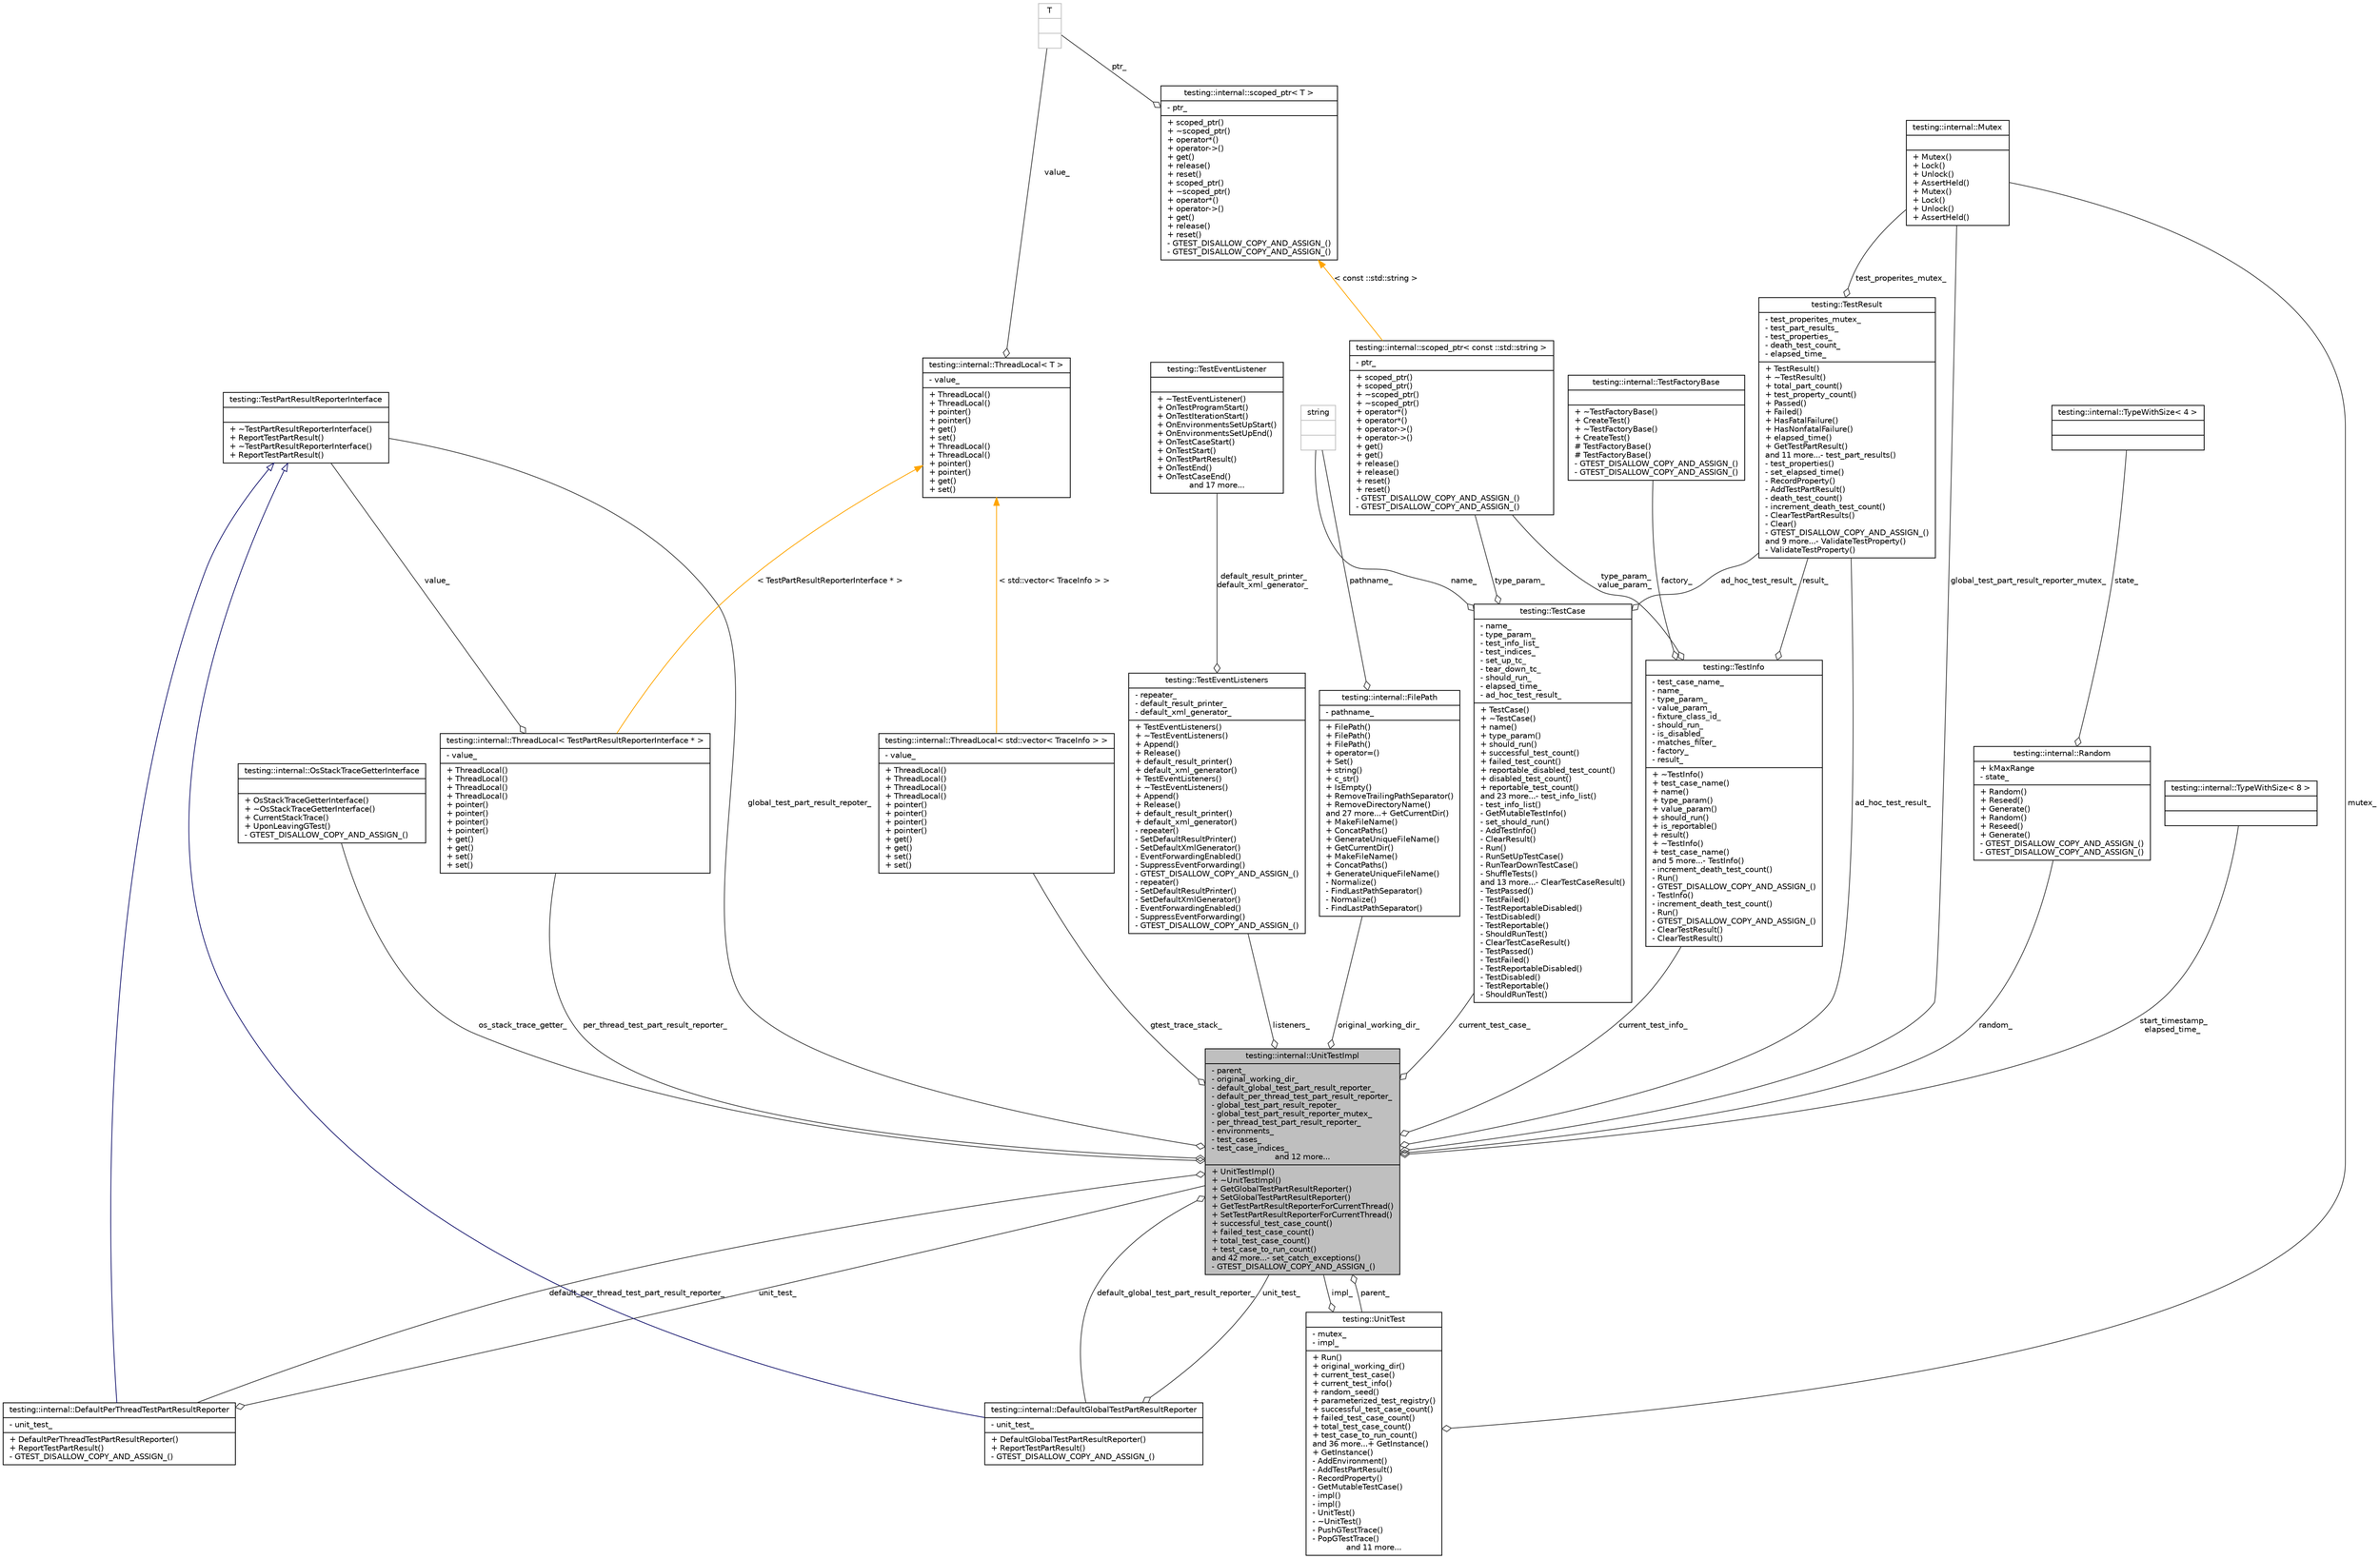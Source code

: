 digraph G
{
  edge [fontname="Helvetica",fontsize="10",labelfontname="Helvetica",labelfontsize="10"];
  node [fontname="Helvetica",fontsize="10",shape=record];
  Node1 [label="{testing::internal::UnitTestImpl\n|- parent_\l- original_working_dir_\l- default_global_test_part_result_reporter_\l- default_per_thread_test_part_result_reporter_\l- global_test_part_result_repoter_\l- global_test_part_result_reporter_mutex_\l- per_thread_test_part_result_reporter_\l- environments_\l- test_cases_\l- test_case_indices_\land 12 more...|+ UnitTestImpl()\l+ ~UnitTestImpl()\l+ GetGlobalTestPartResultReporter()\l+ SetGlobalTestPartResultReporter()\l+ GetTestPartResultReporterForCurrentThread()\l+ SetTestPartResultReporterForCurrentThread()\l+ successful_test_case_count()\l+ failed_test_case_count()\l+ total_test_case_count()\l+ test_case_to_run_count()\land 42 more...- set_catch_exceptions()\l- GTEST_DISALLOW_COPY_AND_ASSIGN_()\l}",height=0.2,width=0.4,color="black", fillcolor="grey75", style="filled" fontcolor="black"];
  Node2 -> Node1 [color="grey25",fontsize="10",style="solid",label=" random_" ,arrowhead="odiamond",fontname="Helvetica"];
  Node2 [label="{testing::internal::Random\n|+ kMaxRange\l- state_\l|+ Random()\l+ Reseed()\l+ Generate()\l+ Random()\l+ Reseed()\l+ Generate()\l- GTEST_DISALLOW_COPY_AND_ASSIGN_()\l- GTEST_DISALLOW_COPY_AND_ASSIGN_()\l}",height=0.2,width=0.4,color="black", fillcolor="white", style="filled",URL="$classtesting_1_1internal_1_1Random.html"];
  Node3 -> Node2 [color="grey25",fontsize="10",style="solid",label=" state_" ,arrowhead="odiamond",fontname="Helvetica"];
  Node3 [label="{testing::internal::TypeWithSize\< 4 \>\n||}",height=0.2,width=0.4,color="black", fillcolor="white", style="filled",URL="$classtesting_1_1internal_1_1TypeWithSize_3_014_01_4.html"];
  Node4 -> Node1 [color="grey25",fontsize="10",style="solid",label=" ad_hoc_test_result_" ,arrowhead="odiamond",fontname="Helvetica"];
  Node4 [label="{testing::TestResult\n|- test_properites_mutex_\l- test_part_results_\l- test_properties_\l- death_test_count_\l- elapsed_time_\l|+ TestResult()\l+ ~TestResult()\l+ total_part_count()\l+ test_property_count()\l+ Passed()\l+ Failed()\l+ HasFatalFailure()\l+ HasNonfatalFailure()\l+ elapsed_time()\l+ GetTestPartResult()\land 11 more...- test_part_results()\l- test_properties()\l- set_elapsed_time()\l- RecordProperty()\l- AddTestPartResult()\l- death_test_count()\l- increment_death_test_count()\l- ClearTestPartResults()\l- Clear()\l- GTEST_DISALLOW_COPY_AND_ASSIGN_()\land 9 more...- ValidateTestProperty()\l- ValidateTestProperty()\l}",height=0.2,width=0.4,color="black", fillcolor="white", style="filled",URL="$classtesting_1_1TestResult.html"];
  Node5 -> Node4 [color="grey25",fontsize="10",style="solid",label=" test_properites_mutex_" ,arrowhead="odiamond",fontname="Helvetica"];
  Node5 [label="{testing::internal::Mutex\n||+ Mutex()\l+ Lock()\l+ Unlock()\l+ AssertHeld()\l+ Mutex()\l+ Lock()\l+ Unlock()\l+ AssertHeld()\l}",height=0.2,width=0.4,color="black", fillcolor="white", style="filled",URL="$classtesting_1_1internal_1_1Mutex.html"];
  Node6 -> Node1 [color="grey25",fontsize="10",style="solid",label=" per_thread_test_part_result_reporter_" ,arrowhead="odiamond",fontname="Helvetica"];
  Node6 [label="{testing::internal::ThreadLocal\< TestPartResultReporterInterface * \>\n|- value_\l|+ ThreadLocal()\l+ ThreadLocal()\l+ ThreadLocal()\l+ ThreadLocal()\l+ pointer()\l+ pointer()\l+ pointer()\l+ pointer()\l+ get()\l+ get()\l+ set()\l+ set()\l}",height=0.2,width=0.4,color="black", fillcolor="white", style="filled",URL="$classtesting_1_1internal_1_1ThreadLocal.html"];
  Node7 -> Node6 [color="grey25",fontsize="10",style="solid",label=" value_" ,arrowhead="odiamond",fontname="Helvetica"];
  Node7 [label="{testing::TestPartResultReporterInterface\n||+ ~TestPartResultReporterInterface()\l+ ReportTestPartResult()\l+ ~TestPartResultReporterInterface()\l+ ReportTestPartResult()\l}",height=0.2,width=0.4,color="black", fillcolor="white", style="filled",URL="$classtesting_1_1TestPartResultReporterInterface.html"];
  Node8 -> Node6 [dir="back",color="orange",fontsize="10",style="solid",label=" \< TestPartResultReporterInterface * \>" ,fontname="Helvetica"];
  Node8 [label="{testing::internal::ThreadLocal\< T \>\n|- value_\l|+ ThreadLocal()\l+ ThreadLocal()\l+ pointer()\l+ pointer()\l+ get()\l+ set()\l+ ThreadLocal()\l+ ThreadLocal()\l+ pointer()\l+ pointer()\l+ get()\l+ set()\l}",height=0.2,width=0.4,color="black", fillcolor="white", style="filled",URL="$classtesting_1_1internal_1_1ThreadLocal.html"];
  Node9 -> Node8 [color="grey25",fontsize="10",style="solid",label=" value_" ,arrowhead="odiamond",fontname="Helvetica"];
  Node9 [label="{T\n||}",height=0.2,width=0.4,color="grey75", fillcolor="white", style="filled"];
  Node10 -> Node1 [color="grey25",fontsize="10",style="solid",label=" parent_" ,arrowhead="odiamond",fontname="Helvetica"];
  Node10 [label="{testing::UnitTest\n|- mutex_\l- impl_\l|+ Run()\l+ original_working_dir()\l+ current_test_case()\l+ current_test_info()\l+ random_seed()\l+ parameterized_test_registry()\l+ successful_test_case_count()\l+ failed_test_case_count()\l+ total_test_case_count()\l+ test_case_to_run_count()\land 36 more...+ GetInstance()\l+ GetInstance()\l- AddEnvironment()\l- AddTestPartResult()\l- RecordProperty()\l- GetMutableTestCase()\l- impl()\l- impl()\l- UnitTest()\l- ~UnitTest()\l- PushGTestTrace()\l- PopGTestTrace()\land 11 more...}",height=0.2,width=0.4,color="black", fillcolor="white", style="filled",URL="$classtesting_1_1UnitTest.html"];
  Node1 -> Node10 [color="grey25",fontsize="10",style="solid",label=" impl_" ,arrowhead="odiamond",fontname="Helvetica"];
  Node5 -> Node10 [color="grey25",fontsize="10",style="solid",label=" mutex_" ,arrowhead="odiamond",fontname="Helvetica"];
  Node11 -> Node1 [color="grey25",fontsize="10",style="solid",label=" start_timestamp_\nelapsed_time_" ,arrowhead="odiamond",fontname="Helvetica"];
  Node11 [label="{testing::internal::TypeWithSize\< 8 \>\n||}",height=0.2,width=0.4,color="black", fillcolor="white", style="filled",URL="$classtesting_1_1internal_1_1TypeWithSize_3_018_01_4.html"];
  Node7 -> Node1 [color="grey25",fontsize="10",style="solid",label=" global_test_part_result_repoter_" ,arrowhead="odiamond",fontname="Helvetica"];
  Node12 -> Node1 [color="grey25",fontsize="10",style="solid",label=" os_stack_trace_getter_" ,arrowhead="odiamond",fontname="Helvetica"];
  Node12 [label="{testing::internal::OsStackTraceGetterInterface\n||+ OsStackTraceGetterInterface()\l+ ~OsStackTraceGetterInterface()\l+ CurrentStackTrace()\l+ UponLeavingGTest()\l- GTEST_DISALLOW_COPY_AND_ASSIGN_()\l}",height=0.2,width=0.4,color="black", fillcolor="white", style="filled",URL="$classtesting_1_1internal_1_1OsStackTraceGetterInterface.html"];
  Node13 -> Node1 [color="grey25",fontsize="10",style="solid",label=" listeners_" ,arrowhead="odiamond",fontname="Helvetica"];
  Node13 [label="{testing::TestEventListeners\n|- repeater_\l- default_result_printer_\l- default_xml_generator_\l|+ TestEventListeners()\l+ ~TestEventListeners()\l+ Append()\l+ Release()\l+ default_result_printer()\l+ default_xml_generator()\l+ TestEventListeners()\l+ ~TestEventListeners()\l+ Append()\l+ Release()\l+ default_result_printer()\l+ default_xml_generator()\l- repeater()\l- SetDefaultResultPrinter()\l- SetDefaultXmlGenerator()\l- EventForwardingEnabled()\l- SuppressEventForwarding()\l- GTEST_DISALLOW_COPY_AND_ASSIGN_()\l- repeater()\l- SetDefaultResultPrinter()\l- SetDefaultXmlGenerator()\l- EventForwardingEnabled()\l- SuppressEventForwarding()\l- GTEST_DISALLOW_COPY_AND_ASSIGN_()\l}",height=0.2,width=0.4,color="black", fillcolor="white", style="filled",URL="$classtesting_1_1TestEventListeners.html"];
  Node14 -> Node13 [color="grey25",fontsize="10",style="solid",label=" default_result_printer_\ndefault_xml_generator_" ,arrowhead="odiamond",fontname="Helvetica"];
  Node14 [label="{testing::TestEventListener\n||+ ~TestEventListener()\l+ OnTestProgramStart()\l+ OnTestIterationStart()\l+ OnEnvironmentsSetUpStart()\l+ OnEnvironmentsSetUpEnd()\l+ OnTestCaseStart()\l+ OnTestStart()\l+ OnTestPartResult()\l+ OnTestEnd()\l+ OnTestCaseEnd()\land 17 more...}",height=0.2,width=0.4,color="black", fillcolor="white", style="filled",URL="$classtesting_1_1TestEventListener.html"];
  Node15 -> Node1 [color="grey25",fontsize="10",style="solid",label=" original_working_dir_" ,arrowhead="odiamond",fontname="Helvetica"];
  Node15 [label="{testing::internal::FilePath\n|- pathname_\l|+ FilePath()\l+ FilePath()\l+ FilePath()\l+ operator=()\l+ Set()\l+ string()\l+ c_str()\l+ IsEmpty()\l+ RemoveTrailingPathSeparator()\l+ RemoveDirectoryName()\land 27 more...+ GetCurrentDir()\l+ MakeFileName()\l+ ConcatPaths()\l+ GenerateUniqueFileName()\l+ GetCurrentDir()\l+ MakeFileName()\l+ ConcatPaths()\l+ GenerateUniqueFileName()\l- Normalize()\l- FindLastPathSeparator()\l- Normalize()\l- FindLastPathSeparator()\l}",height=0.2,width=0.4,color="black", fillcolor="white", style="filled",URL="$classtesting_1_1internal_1_1FilePath.html"];
  Node16 -> Node15 [color="grey25",fontsize="10",style="solid",label=" pathname_" ,arrowhead="odiamond",fontname="Helvetica"];
  Node16 [label="{string\n||}",height=0.2,width=0.4,color="grey75", fillcolor="white", style="filled"];
  Node5 -> Node1 [color="grey25",fontsize="10",style="solid",label=" global_test_part_result_reporter_mutex_" ,arrowhead="odiamond",fontname="Helvetica"];
  Node17 -> Node1 [color="grey25",fontsize="10",style="solid",label=" default_global_test_part_result_reporter_" ,arrowhead="odiamond",fontname="Helvetica"];
  Node17 [label="{testing::internal::DefaultGlobalTestPartResultReporter\n|- unit_test_\l|+ DefaultGlobalTestPartResultReporter()\l+ ReportTestPartResult()\l- GTEST_DISALLOW_COPY_AND_ASSIGN_()\l}",height=0.2,width=0.4,color="black", fillcolor="white", style="filled",URL="$classtesting_1_1internal_1_1DefaultGlobalTestPartResultReporter.html"];
  Node7 -> Node17 [dir="back",color="midnightblue",fontsize="10",style="solid",arrowtail="onormal",fontname="Helvetica"];
  Node1 -> Node17 [color="grey25",fontsize="10",style="solid",label=" unit_test_" ,arrowhead="odiamond",fontname="Helvetica"];
  Node18 -> Node1 [color="grey25",fontsize="10",style="solid",label=" default_per_thread_test_part_result_reporter_" ,arrowhead="odiamond",fontname="Helvetica"];
  Node18 [label="{testing::internal::DefaultPerThreadTestPartResultReporter\n|- unit_test_\l|+ DefaultPerThreadTestPartResultReporter()\l+ ReportTestPartResult()\l- GTEST_DISALLOW_COPY_AND_ASSIGN_()\l}",height=0.2,width=0.4,color="black", fillcolor="white", style="filled",URL="$classtesting_1_1internal_1_1DefaultPerThreadTestPartResultReporter.html"];
  Node7 -> Node18 [dir="back",color="midnightblue",fontsize="10",style="solid",arrowtail="onormal",fontname="Helvetica"];
  Node1 -> Node18 [color="grey25",fontsize="10",style="solid",label=" unit_test_" ,arrowhead="odiamond",fontname="Helvetica"];
  Node19 -> Node1 [color="grey25",fontsize="10",style="solid",label=" current_test_case_" ,arrowhead="odiamond",fontname="Helvetica"];
  Node19 [label="{testing::TestCase\n|- name_\l- type_param_\l- test_info_list_\l- test_indices_\l- set_up_tc_\l- tear_down_tc_\l- should_run_\l- elapsed_time_\l- ad_hoc_test_result_\l|+ TestCase()\l+ ~TestCase()\l+ name()\l+ type_param()\l+ should_run()\l+ successful_test_count()\l+ failed_test_count()\l+ reportable_disabled_test_count()\l+ disabled_test_count()\l+ reportable_test_count()\land 23 more...- test_info_list()\l- test_info_list()\l- GetMutableTestInfo()\l- set_should_run()\l- AddTestInfo()\l- ClearResult()\l- Run()\l- RunSetUpTestCase()\l- RunTearDownTestCase()\l- ShuffleTests()\land 13 more...- ClearTestCaseResult()\l- TestPassed()\l- TestFailed()\l- TestReportableDisabled()\l- TestDisabled()\l- TestReportable()\l- ShouldRunTest()\l- ClearTestCaseResult()\l- TestPassed()\l- TestFailed()\l- TestReportableDisabled()\l- TestDisabled()\l- TestReportable()\l- ShouldRunTest()\l}",height=0.2,width=0.4,color="black", fillcolor="white", style="filled",URL="$classtesting_1_1TestCase.html"];
  Node4 -> Node19 [color="grey25",fontsize="10",style="solid",label=" ad_hoc_test_result_" ,arrowhead="odiamond",fontname="Helvetica"];
  Node16 -> Node19 [color="grey25",fontsize="10",style="solid",label=" name_" ,arrowhead="odiamond",fontname="Helvetica"];
  Node20 -> Node19 [color="grey25",fontsize="10",style="solid",label=" type_param_" ,arrowhead="odiamond",fontname="Helvetica"];
  Node20 [label="{testing::internal::scoped_ptr\< const ::std::string \>\n|- ptr_\l|+ scoped_ptr()\l+ scoped_ptr()\l+ ~scoped_ptr()\l+ ~scoped_ptr()\l+ operator*()\l+ operator*()\l+ operator-\>()\l+ operator-\>()\l+ get()\l+ get()\l+ release()\l+ release()\l+ reset()\l+ reset()\l- GTEST_DISALLOW_COPY_AND_ASSIGN_()\l- GTEST_DISALLOW_COPY_AND_ASSIGN_()\l}",height=0.2,width=0.4,color="black", fillcolor="white", style="filled",URL="$classtesting_1_1internal_1_1scoped__ptr.html"];
  Node21 -> Node20 [dir="back",color="orange",fontsize="10",style="solid",label=" \< const ::std::string \>" ,fontname="Helvetica"];
  Node21 [label="{testing::internal::scoped_ptr\< T \>\n|- ptr_\l|+ scoped_ptr()\l+ ~scoped_ptr()\l+ operator*()\l+ operator-\>()\l+ get()\l+ release()\l+ reset()\l+ scoped_ptr()\l+ ~scoped_ptr()\l+ operator*()\l+ operator-\>()\l+ get()\l+ release()\l+ reset()\l- GTEST_DISALLOW_COPY_AND_ASSIGN_()\l- GTEST_DISALLOW_COPY_AND_ASSIGN_()\l}",height=0.2,width=0.4,color="black", fillcolor="white", style="filled",URL="$classtesting_1_1internal_1_1scoped__ptr.html"];
  Node9 -> Node21 [color="grey25",fontsize="10",style="solid",label=" ptr_" ,arrowhead="odiamond",fontname="Helvetica"];
  Node22 -> Node1 [color="grey25",fontsize="10",style="solid",label=" gtest_trace_stack_" ,arrowhead="odiamond",fontname="Helvetica"];
  Node22 [label="{testing::internal::ThreadLocal\< std::vector\< TraceInfo \> \>\n|- value_\l|+ ThreadLocal()\l+ ThreadLocal()\l+ ThreadLocal()\l+ ThreadLocal()\l+ pointer()\l+ pointer()\l+ pointer()\l+ pointer()\l+ get()\l+ get()\l+ set()\l+ set()\l}",height=0.2,width=0.4,color="black", fillcolor="white", style="filled",URL="$classtesting_1_1internal_1_1ThreadLocal.html"];
  Node8 -> Node22 [dir="back",color="orange",fontsize="10",style="solid",label=" \< std::vector\< TraceInfo \> \>" ,fontname="Helvetica"];
  Node23 -> Node1 [color="grey25",fontsize="10",style="solid",label=" current_test_info_" ,arrowhead="odiamond",fontname="Helvetica"];
  Node23 [label="{testing::TestInfo\n|- test_case_name_\l- name_\l- type_param_\l- value_param_\l- fixture_class_id_\l- should_run_\l- is_disabled_\l- matches_filter_\l- factory_\l- result_\l|+ ~TestInfo()\l+ test_case_name()\l+ name()\l+ type_param()\l+ value_param()\l+ should_run()\l+ is_reportable()\l+ result()\l+ ~TestInfo()\l+ test_case_name()\land 5 more...- TestInfo()\l- increment_death_test_count()\l- Run()\l- GTEST_DISALLOW_COPY_AND_ASSIGN_()\l- TestInfo()\l- increment_death_test_count()\l- Run()\l- GTEST_DISALLOW_COPY_AND_ASSIGN_()\l- ClearTestResult()\l- ClearTestResult()\l}",height=0.2,width=0.4,color="black", fillcolor="white", style="filled",URL="$classtesting_1_1TestInfo.html"];
  Node4 -> Node23 [color="grey25",fontsize="10",style="solid",label=" result_" ,arrowhead="odiamond",fontname="Helvetica"];
  Node24 -> Node23 [color="grey25",fontsize="10",style="solid",label=" factory_" ,arrowhead="odiamond",fontname="Helvetica"];
  Node24 [label="{testing::internal::TestFactoryBase\n||+ ~TestFactoryBase()\l+ CreateTest()\l+ ~TestFactoryBase()\l+ CreateTest()\l# TestFactoryBase()\l# TestFactoryBase()\l- GTEST_DISALLOW_COPY_AND_ASSIGN_()\l- GTEST_DISALLOW_COPY_AND_ASSIGN_()\l}",height=0.2,width=0.4,color="black", fillcolor="white", style="filled",URL="$classtesting_1_1internal_1_1TestFactoryBase.html"];
  Node20 -> Node23 [color="grey25",fontsize="10",style="solid",label=" type_param_\nvalue_param_" ,arrowhead="odiamond",fontname="Helvetica"];
}
